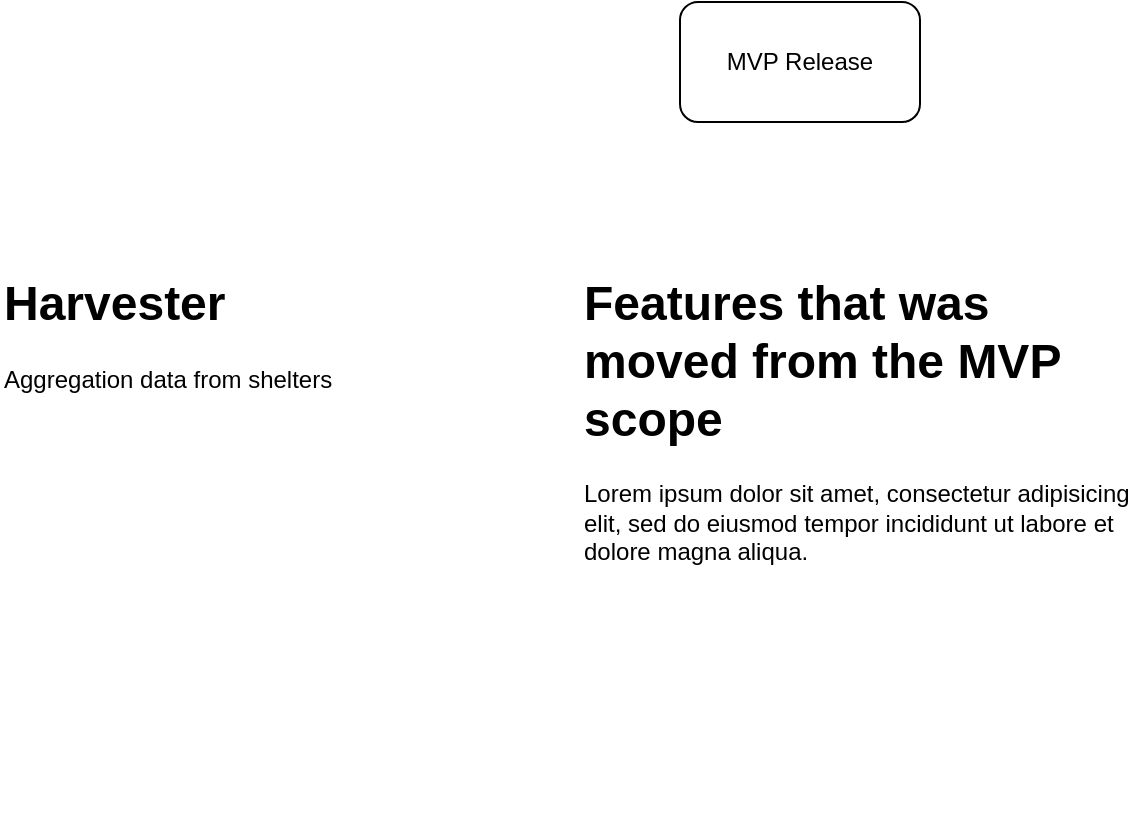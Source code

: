 <mxfile version="26.1.3">
  <diagram name="Сторінка-1" id="smZylFU8Ez6Xz393hW2x">
    <mxGraphModel dx="1242" dy="869" grid="1" gridSize="10" guides="1" tooltips="1" connect="1" arrows="1" fold="1" page="1" pageScale="1" pageWidth="1169" pageHeight="827" math="0" shadow="0">
      <root>
        <mxCell id="0" />
        <mxCell id="1" parent="0" />
        <mxCell id="no2RGBAZu8elhLlSzY0b-1" value="MVP Release" style="rounded=1;whiteSpace=wrap;html=1;" vertex="1" parent="1">
          <mxGeometry x="510" y="60" width="120" height="60" as="geometry" />
        </mxCell>
        <mxCell id="no2RGBAZu8elhLlSzY0b-2" value="&lt;h1 style=&quot;margin-top: 0px;&quot;&gt;&lt;span data-teams=&quot;true&quot;&gt;Harvester&lt;/span&gt;&lt;/h1&gt;&lt;p&gt;Aggregation data from shelters&lt;br&gt;&lt;br&gt;&amp;nbsp;&lt;/p&gt;" style="text;html=1;whiteSpace=wrap;overflow=hidden;rounded=0;" vertex="1" parent="1">
          <mxGeometry x="170" y="190" width="240" height="150" as="geometry" />
        </mxCell>
        <mxCell id="no2RGBAZu8elhLlSzY0b-3" value="&lt;h1 style=&quot;margin-top: 0px;&quot;&gt;Features that was moved from the MVP scope&lt;/h1&gt;&lt;p&gt;Lorem ipsum dolor sit amet, consectetur adipisicing elit, sed do eiusmod tempor incididunt ut labore et dolore magna aliqua.&lt;/p&gt;" style="text;html=1;whiteSpace=wrap;overflow=hidden;rounded=0;" vertex="1" parent="1">
          <mxGeometry x="460" y="190" width="280" height="280" as="geometry" />
        </mxCell>
      </root>
    </mxGraphModel>
  </diagram>
</mxfile>
